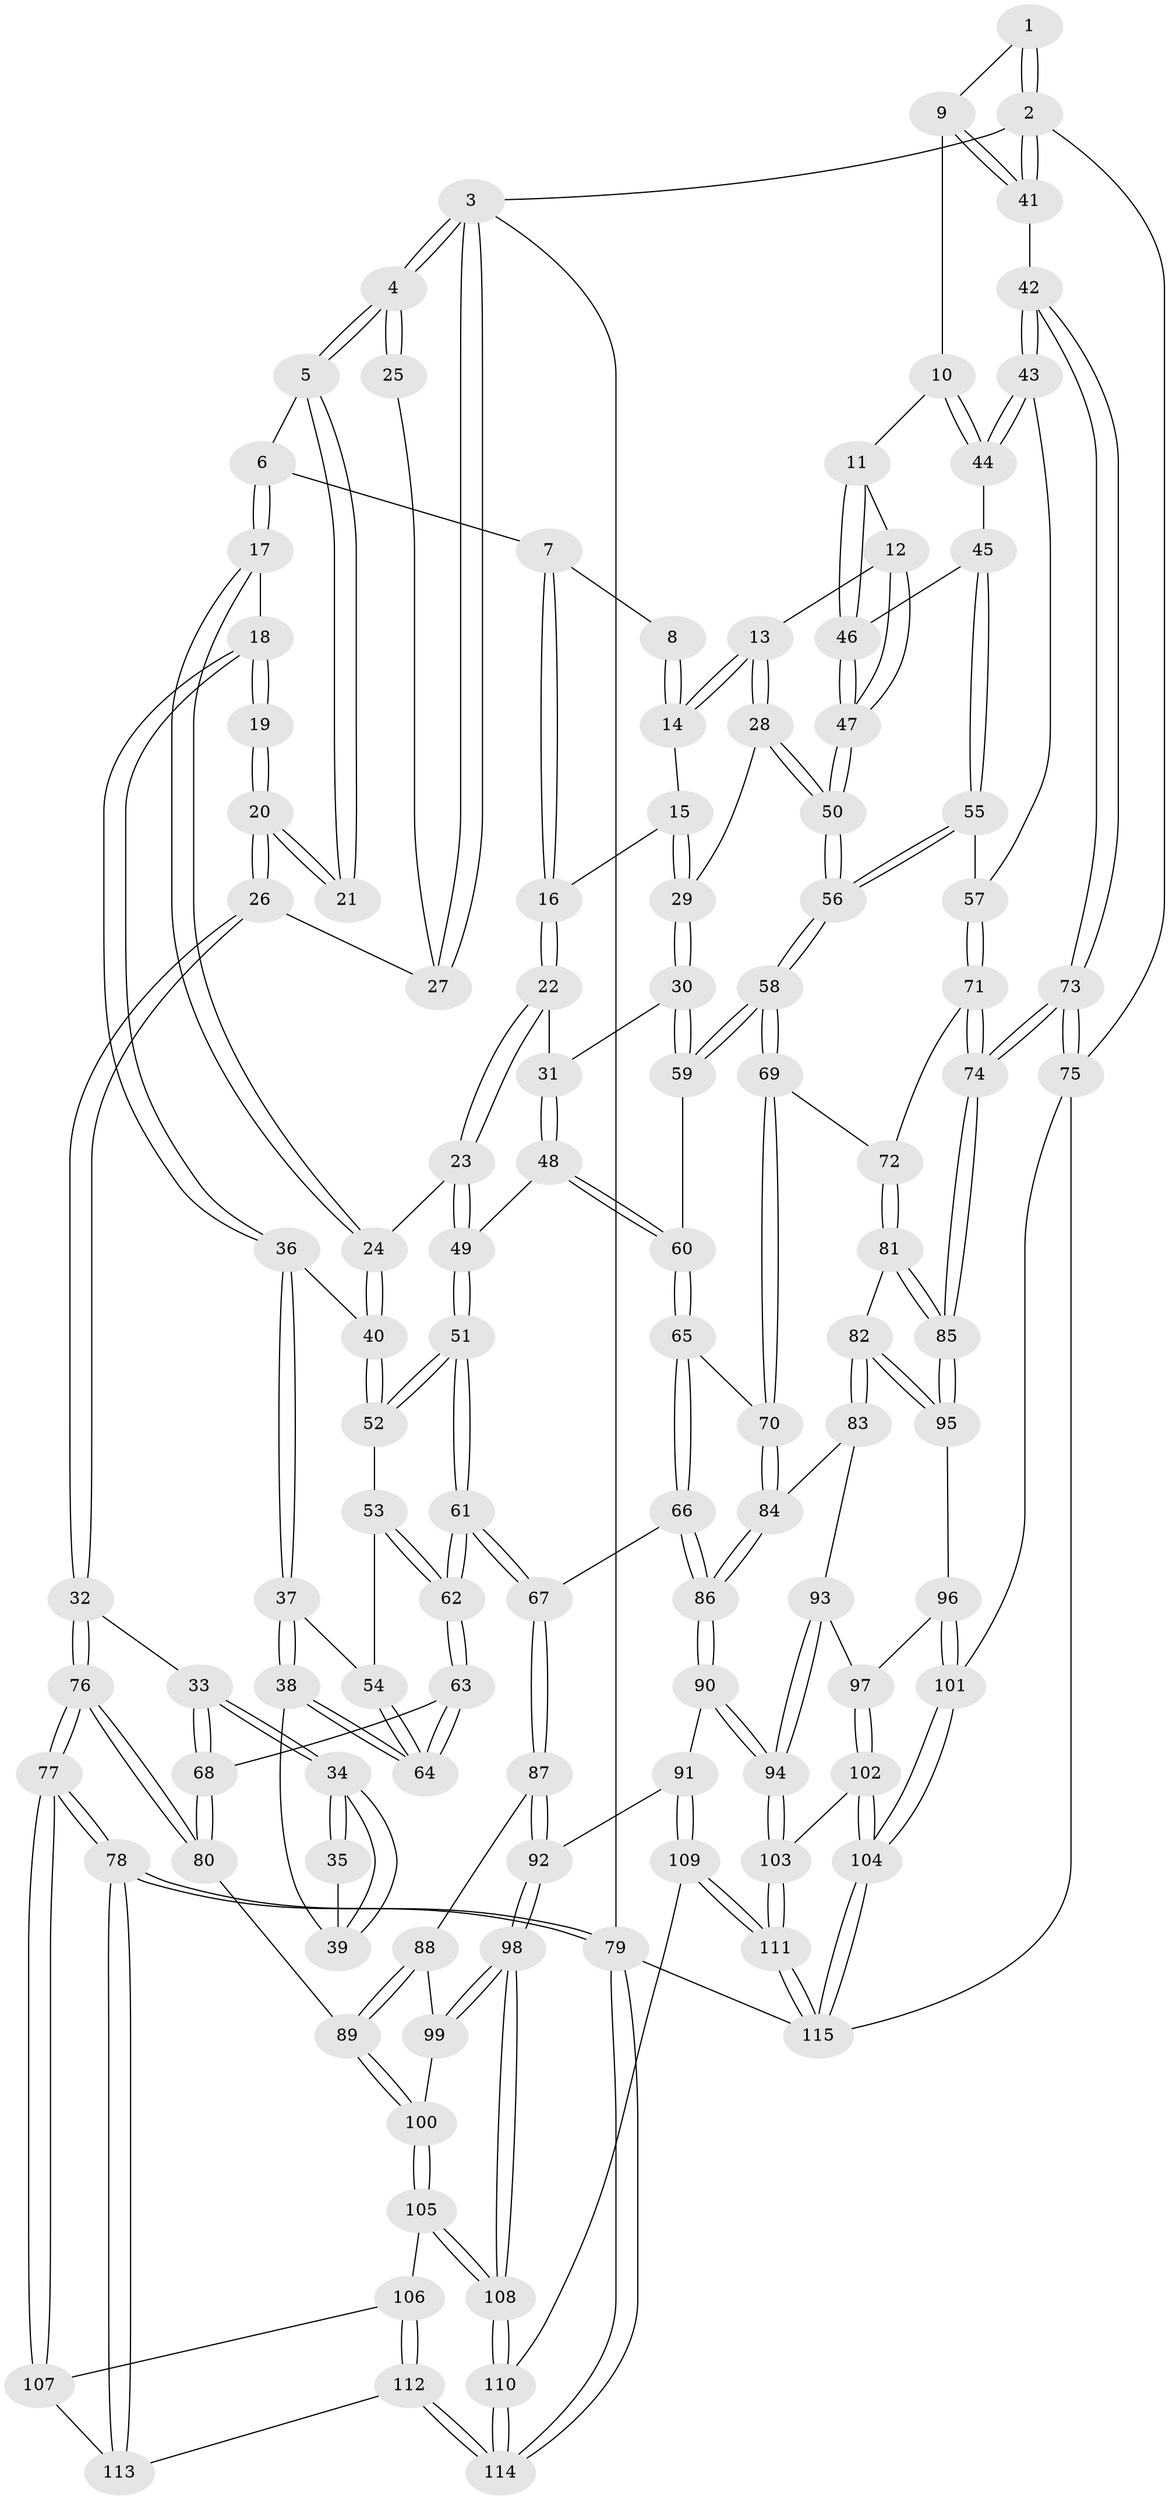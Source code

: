 // coarse degree distribution, {3: 0.22857142857142856, 4: 0.45714285714285713, 5: 0.2, 2: 0.08571428571428572, 7: 0.02857142857142857}
// Generated by graph-tools (version 1.1) at 2025/38/03/04/25 23:38:29]
// undirected, 115 vertices, 284 edges
graph export_dot {
  node [color=gray90,style=filled];
  1 [pos="+0.8922327693353442+0"];
  2 [pos="+1+0"];
  3 [pos="+0+0"];
  4 [pos="+0+0"];
  5 [pos="+0.23456562916588636+0"];
  6 [pos="+0.33919296780213737+0"];
  7 [pos="+0.37749811997323424+0"];
  8 [pos="+0.5767959172140691+0"];
  9 [pos="+0.8432382765382116+0.1287006123247419"];
  10 [pos="+0.8182040119628821+0.14161504127286229"];
  11 [pos="+0.7966057599380875+0.14624924293469205"];
  12 [pos="+0.7533807515279145+0.14736109767089603"];
  13 [pos="+0.7142608751252613+0.14760885092083786"];
  14 [pos="+0.6155687328138041+0"];
  15 [pos="+0.5197684753128126+0.12173889084761794"];
  16 [pos="+0.46352645955813054+0.12942813638932057"];
  17 [pos="+0.2965380124995727+0.02676828442932117"];
  18 [pos="+0.162281573595546+0.14160442720142347"];
  19 [pos="+0.11091619828040253+0.12079991408128686"];
  20 [pos="+0.09379982931086926+0.1049926755940911"];
  21 [pos="+0.09134707822212078+0.07959053587286968"];
  22 [pos="+0.4224507439744596+0.19997562586947232"];
  23 [pos="+0.3611391065002316+0.21256903396345897"];
  24 [pos="+0.3469282124906506+0.20587218698483117"];
  25 [pos="+0.07721224027317662+0.07014232180022902"];
  26 [pos="+0+0.24165195077197577"];
  27 [pos="+0+0"];
  28 [pos="+0.6759348370149131+0.19413778535027912"];
  29 [pos="+0.6363823390422315+0.22775828605095016"];
  30 [pos="+0.6350253716610811+0.22983944232085238"];
  31 [pos="+0.4535129558405182+0.2178781297162209"];
  32 [pos="+0+0.29711624696076594"];
  33 [pos="+0+0.30588071425949814"];
  34 [pos="+0+0.3028939938679498"];
  35 [pos="+0.10708259488601014+0.13018360991106703"];
  36 [pos="+0.17353705893264482+0.16839806861122966"];
  37 [pos="+0.06280164679739607+0.3039799041196423"];
  38 [pos="+0.059366986592642224+0.30494327589622144"];
  39 [pos="+0.056056391853547285+0.30420175010632045"];
  40 [pos="+0.24357841807283076+0.24230141432030083"];
  41 [pos="+1+0.17980652235022304"];
  42 [pos="+1+0.2124588295699127"];
  43 [pos="+0.975043754779254+0.319518123797341"];
  44 [pos="+0.8708574591357655+0.2763122711686554"];
  45 [pos="+0.8472083978983623+0.3071886055980807"];
  46 [pos="+0.8075044800209074+0.2811919298187554"];
  47 [pos="+0.7856911587278012+0.3189300355938578"];
  48 [pos="+0.4942953106606053+0.3421567257755777"];
  49 [pos="+0.37604071986863075+0.3247534544148394"];
  50 [pos="+0.7804337784977898+0.32995195205917954"];
  51 [pos="+0.3495139066577898+0.38320108535890696"];
  52 [pos="+0.22470297494246597+0.28145298605293406"];
  53 [pos="+0.21587463092554093+0.29104093949350207"];
  54 [pos="+0.19736858404574983+0.3004828091693981"];
  55 [pos="+0.8373925593567718+0.374051852737733"];
  56 [pos="+0.787699564238648+0.38740410494159566"];
  57 [pos="+0.9042588874560298+0.3853816003647683"];
  58 [pos="+0.7083331938275362+0.4587467910682878"];
  59 [pos="+0.6277452462633809+0.2708072762145288"];
  60 [pos="+0.5088180279986523+0.3536175900580161"];
  61 [pos="+0.33378108968686476+0.5149438082858258"];
  62 [pos="+0.30548110379331284+0.5098256312102273"];
  63 [pos="+0.16994859543390037+0.5103421922531594"];
  64 [pos="+0.16520601050997732+0.4919734936356478"];
  65 [pos="+0.5006082403669478+0.48066455673859426"];
  66 [pos="+0.3900959725066174+0.5380592432242366"];
  67 [pos="+0.3556889836884209+0.5318838343238178"];
  68 [pos="+0.15817870308814477+0.5184304332555042"];
  69 [pos="+0.7063749390165166+0.4672673235517713"];
  70 [pos="+0.6612141294306875+0.5052433662981115"];
  71 [pos="+0.9333599445622645+0.5201161271251177"];
  72 [pos="+0.8156329933082133+0.5254386377441772"];
  73 [pos="+1+0.6626189772586012"];
  74 [pos="+1+0.6541515223740276"];
  75 [pos="+1+0.667550147809104"];
  76 [pos="+0+0.6449060600520924"];
  77 [pos="+0+0.6541398317953563"];
  78 [pos="+0+0.839031615118264"];
  79 [pos="+0+1"];
  80 [pos="+0.042112159746802255+0.6285718427894522"];
  81 [pos="+0.8157043280897381+0.6047885570305962"];
  82 [pos="+0.7843394055321351+0.6785965472255798"];
  83 [pos="+0.7057087832356267+0.6448380609463401"];
  84 [pos="+0.6606522181409021+0.5431148111574677"];
  85 [pos="+0.9886360342255309+0.6712353869905086"];
  86 [pos="+0.5097489143742095+0.7356016471814638"];
  87 [pos="+0.2910505663365664+0.6871998967879807"];
  88 [pos="+0.25752649457856536+0.6975064950856753"];
  89 [pos="+0.1241756626963772+0.7124585307542853"];
  90 [pos="+0.5113724662573235+0.7452118272861352"];
  91 [pos="+0.39081583000448783+0.7761581971627551"];
  92 [pos="+0.33310711439671903+0.7779477917633784"];
  93 [pos="+0.6797957959500953+0.6856889564311696"];
  94 [pos="+0.541893900301185+0.7833113268230151"];
  95 [pos="+0.8067573768220527+0.7134576922840684"];
  96 [pos="+0.8038359218253864+0.7240255432841556"];
  97 [pos="+0.7200014347708892+0.7645514731039269"];
  98 [pos="+0.28267354603086403+0.850429399782323"];
  99 [pos="+0.2394778921974652+0.7791626899107423"];
  100 [pos="+0.12559190054642833+0.7174907268671743"];
  101 [pos="+0.8455087557487624+0.902305009549468"];
  102 [pos="+0.7115739501011368+0.7754546352754441"];
  103 [pos="+0.5510489653509048+0.8070617328961652"];
  104 [pos="+0.8096840312586566+0.966564771017254"];
  105 [pos="+0.14040725132814844+0.8306740463939076"];
  106 [pos="+0.12939744994676128+0.8400024503674631"];
  107 [pos="+0.09291124773969611+0.8448158946106511"];
  108 [pos="+0.2664654359254822+0.8934631715402984"];
  109 [pos="+0.38989539380316846+1"];
  110 [pos="+0.3405809582496631+1"];
  111 [pos="+0.575124792835374+1"];
  112 [pos="+0.09280144803394622+0.952793629970717"];
  113 [pos="+0.01606670902908334+0.8784111002505532"];
  114 [pos="+0.11760631450735115+1"];
  115 [pos="+0.7385492840903997+1"];
  1 -- 2;
  1 -- 2;
  1 -- 9;
  2 -- 3;
  2 -- 41;
  2 -- 41;
  2 -- 75;
  3 -- 4;
  3 -- 4;
  3 -- 27;
  3 -- 27;
  3 -- 79;
  4 -- 5;
  4 -- 5;
  4 -- 25;
  4 -- 25;
  5 -- 6;
  5 -- 21;
  5 -- 21;
  6 -- 7;
  6 -- 17;
  6 -- 17;
  7 -- 8;
  7 -- 16;
  7 -- 16;
  8 -- 14;
  8 -- 14;
  9 -- 10;
  9 -- 41;
  9 -- 41;
  10 -- 11;
  10 -- 44;
  10 -- 44;
  11 -- 12;
  11 -- 46;
  11 -- 46;
  12 -- 13;
  12 -- 47;
  12 -- 47;
  13 -- 14;
  13 -- 14;
  13 -- 28;
  13 -- 28;
  14 -- 15;
  15 -- 16;
  15 -- 29;
  15 -- 29;
  16 -- 22;
  16 -- 22;
  17 -- 18;
  17 -- 24;
  17 -- 24;
  18 -- 19;
  18 -- 19;
  18 -- 36;
  18 -- 36;
  19 -- 20;
  19 -- 20;
  20 -- 21;
  20 -- 21;
  20 -- 26;
  20 -- 26;
  22 -- 23;
  22 -- 23;
  22 -- 31;
  23 -- 24;
  23 -- 49;
  23 -- 49;
  24 -- 40;
  24 -- 40;
  25 -- 27;
  26 -- 27;
  26 -- 32;
  26 -- 32;
  28 -- 29;
  28 -- 50;
  28 -- 50;
  29 -- 30;
  29 -- 30;
  30 -- 31;
  30 -- 59;
  30 -- 59;
  31 -- 48;
  31 -- 48;
  32 -- 33;
  32 -- 76;
  32 -- 76;
  33 -- 34;
  33 -- 34;
  33 -- 68;
  33 -- 68;
  34 -- 35;
  34 -- 35;
  34 -- 39;
  34 -- 39;
  35 -- 39;
  36 -- 37;
  36 -- 37;
  36 -- 40;
  37 -- 38;
  37 -- 38;
  37 -- 54;
  38 -- 39;
  38 -- 64;
  38 -- 64;
  40 -- 52;
  40 -- 52;
  41 -- 42;
  42 -- 43;
  42 -- 43;
  42 -- 73;
  42 -- 73;
  43 -- 44;
  43 -- 44;
  43 -- 57;
  44 -- 45;
  45 -- 46;
  45 -- 55;
  45 -- 55;
  46 -- 47;
  46 -- 47;
  47 -- 50;
  47 -- 50;
  48 -- 49;
  48 -- 60;
  48 -- 60;
  49 -- 51;
  49 -- 51;
  50 -- 56;
  50 -- 56;
  51 -- 52;
  51 -- 52;
  51 -- 61;
  51 -- 61;
  52 -- 53;
  53 -- 54;
  53 -- 62;
  53 -- 62;
  54 -- 64;
  54 -- 64;
  55 -- 56;
  55 -- 56;
  55 -- 57;
  56 -- 58;
  56 -- 58;
  57 -- 71;
  57 -- 71;
  58 -- 59;
  58 -- 59;
  58 -- 69;
  58 -- 69;
  59 -- 60;
  60 -- 65;
  60 -- 65;
  61 -- 62;
  61 -- 62;
  61 -- 67;
  61 -- 67;
  62 -- 63;
  62 -- 63;
  63 -- 64;
  63 -- 64;
  63 -- 68;
  65 -- 66;
  65 -- 66;
  65 -- 70;
  66 -- 67;
  66 -- 86;
  66 -- 86;
  67 -- 87;
  67 -- 87;
  68 -- 80;
  68 -- 80;
  69 -- 70;
  69 -- 70;
  69 -- 72;
  70 -- 84;
  70 -- 84;
  71 -- 72;
  71 -- 74;
  71 -- 74;
  72 -- 81;
  72 -- 81;
  73 -- 74;
  73 -- 74;
  73 -- 75;
  73 -- 75;
  74 -- 85;
  74 -- 85;
  75 -- 101;
  75 -- 115;
  76 -- 77;
  76 -- 77;
  76 -- 80;
  76 -- 80;
  77 -- 78;
  77 -- 78;
  77 -- 107;
  77 -- 107;
  78 -- 79;
  78 -- 79;
  78 -- 113;
  78 -- 113;
  79 -- 114;
  79 -- 114;
  79 -- 115;
  80 -- 89;
  81 -- 82;
  81 -- 85;
  81 -- 85;
  82 -- 83;
  82 -- 83;
  82 -- 95;
  82 -- 95;
  83 -- 84;
  83 -- 93;
  84 -- 86;
  84 -- 86;
  85 -- 95;
  85 -- 95;
  86 -- 90;
  86 -- 90;
  87 -- 88;
  87 -- 92;
  87 -- 92;
  88 -- 89;
  88 -- 89;
  88 -- 99;
  89 -- 100;
  89 -- 100;
  90 -- 91;
  90 -- 94;
  90 -- 94;
  91 -- 92;
  91 -- 109;
  91 -- 109;
  92 -- 98;
  92 -- 98;
  93 -- 94;
  93 -- 94;
  93 -- 97;
  94 -- 103;
  94 -- 103;
  95 -- 96;
  96 -- 97;
  96 -- 101;
  96 -- 101;
  97 -- 102;
  97 -- 102;
  98 -- 99;
  98 -- 99;
  98 -- 108;
  98 -- 108;
  99 -- 100;
  100 -- 105;
  100 -- 105;
  101 -- 104;
  101 -- 104;
  102 -- 103;
  102 -- 104;
  102 -- 104;
  103 -- 111;
  103 -- 111;
  104 -- 115;
  104 -- 115;
  105 -- 106;
  105 -- 108;
  105 -- 108;
  106 -- 107;
  106 -- 112;
  106 -- 112;
  107 -- 113;
  108 -- 110;
  108 -- 110;
  109 -- 110;
  109 -- 111;
  109 -- 111;
  110 -- 114;
  110 -- 114;
  111 -- 115;
  111 -- 115;
  112 -- 113;
  112 -- 114;
  112 -- 114;
}
